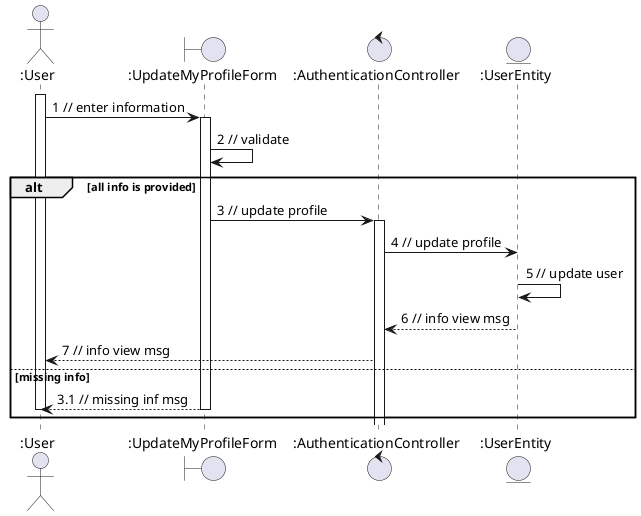 @startuml
actor ":User"
boundary ":UpdateMyProfileForm"
control ":AuthenticationController"
entity ":UserEntity"
activate ":User"
":User" -> ":UpdateMyProfileForm" : 1 // enter information
activate ":UpdateMyProfileForm"
":UpdateMyProfileForm" -> ":UpdateMyProfileForm" : 2 // validate
alt all info is provided

":UpdateMyProfileForm" -> ":AuthenticationController" : 3 // update profile
activate ":AuthenticationController"
":AuthenticationController" -> ":UserEntity" : 4 // update profile
":UserEntity" -> ":UserEntity" : 5 // update user
":UserEntity" --> ":AuthenticationController" : 6 // info view msg
":AuthenticationController"  --> ":User" : 7 // info view msg

else missing info

":UpdateMyProfileForm" --> ":User" : 3.1 // missing inf msg
deactivate ":UpdateMyProfileForm"
deactivate ":User"
end
@enduml